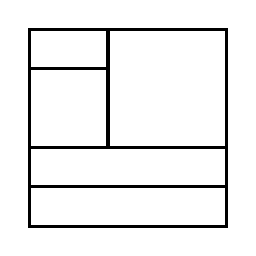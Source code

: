 \begin{tikzpicture}[very thick, scale=.5]
    \draw (0,4) rectangle (2,5);
    \draw (0,2) rectangle (2,4);
    \draw (2,2) rectangle (5,5);
    \draw (0,1) rectangle (5,2);
    \draw (0,0) rectangle (5,1);
\end{tikzpicture}
